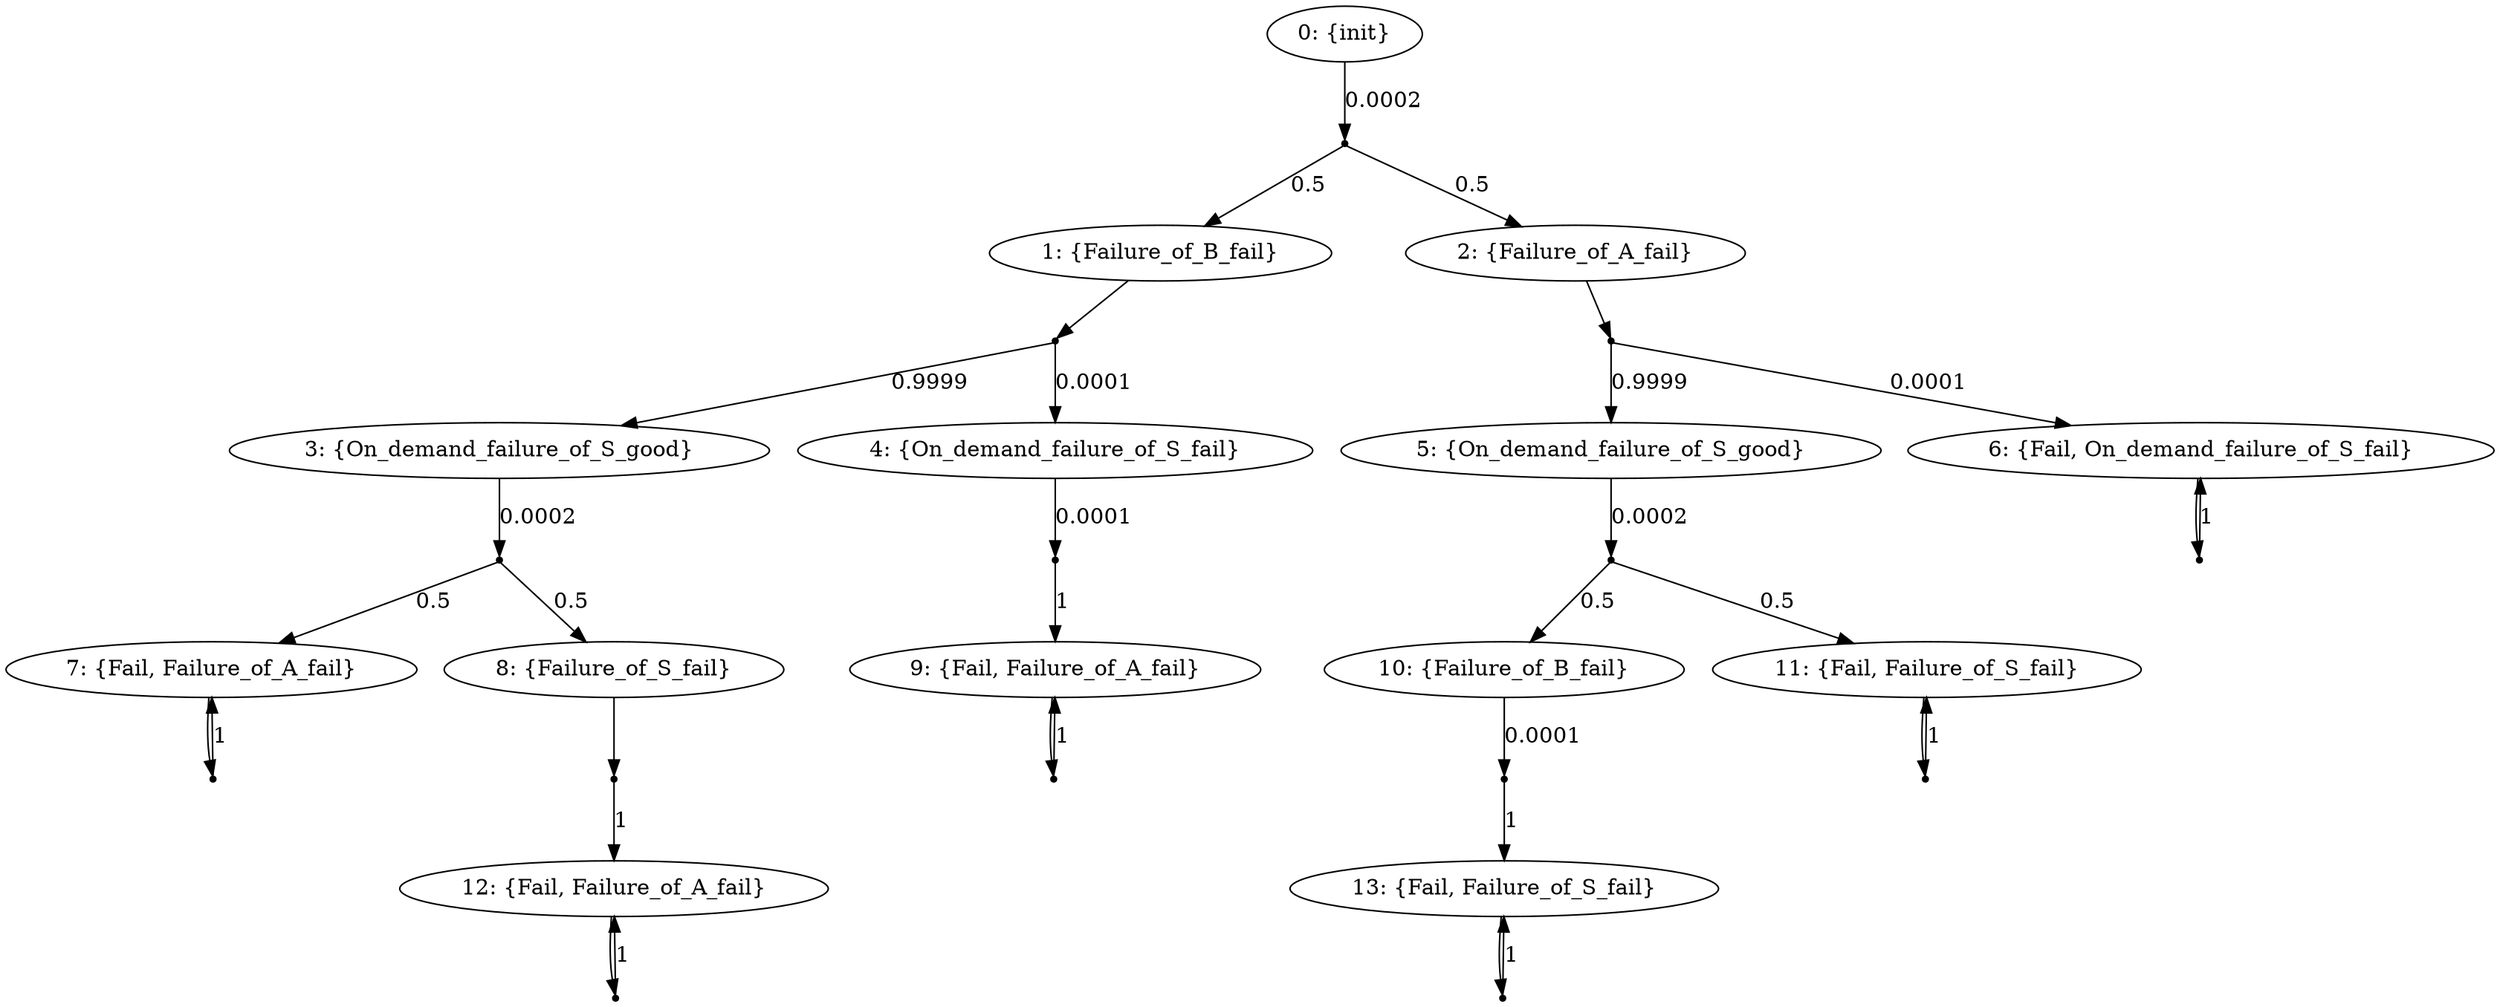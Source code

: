 digraph model {
	0 [ label = "0: {init}" ];
	1 [ label = "1: {Failure_of_B_fail}" ];
	2 [ label = "2: {Failure_of_A_fail}" ];
	3 [ label = "3: {On_demand_failure_of_S_good}" ];
	4 [ label = "4: {On_demand_failure_of_S_fail}" ];
	5 [ label = "5: {On_demand_failure_of_S_good}" ];
	6 [ label = "6: {Fail, On_demand_failure_of_S_fail}" ];
	7 [ label = "7: {Fail, Failure_of_A_fail}" ];
	8 [ label = "8: {Failure_of_S_fail}" ];
	9 [ label = "9: {Fail, Failure_of_A_fail}" ];
	10 [ label = "10: {Failure_of_B_fail}" ];
	11 [ label = "11: {Fail, Failure_of_S_fail}" ];
	12 [ label = "12: {Fail, Failure_of_A_fail}" ];
	13 [ label = "13: {Fail, Failure_of_S_fail}" ];
	"0c0" [shape = "point"];
	0 -> "0c0" [ label = "0.0002"]
;
	"0c0" -> 1 [ label= "0.5" ];
	"0c0" -> 2 [ label= "0.5" ];
	"1c0" [shape = "point"];
	1 -> "1c0";
	"1c0" -> 3 [ label= "0.9999" ];
	"1c0" -> 4 [ label= "0.0001" ];
	"2c0" [shape = "point"];
	2 -> "2c0";
	"2c0" -> 5 [ label= "0.9999" ];
	"2c0" -> 6 [ label= "0.0001" ];
	"3c0" [shape = "point"];
	3 -> "3c0" [ label = "0.0002"]
;
	"3c0" -> 7 [ label= "0.5" ];
	"3c0" -> 8 [ label= "0.5" ];
	"4c0" [shape = "point"];
	4 -> "4c0" [ label = "0.0001"]
;
	"4c0" -> 9 [ label= "1" ];
	"5c0" [shape = "point"];
	5 -> "5c0" [ label = "0.0002"]
;
	"5c0" -> 10 [ label= "0.5" ];
	"5c0" -> 11 [ label= "0.5" ];
	"6c0" [shape = "point"];
	6 -> "6c0";
	"6c0" -> 6 [ label= "1" ];
	"7c0" [shape = "point"];
	7 -> "7c0";
	"7c0" -> 7 [ label= "1" ];
	"8c0" [shape = "point"];
	8 -> "8c0";
	"8c0" -> 12 [ label= "1" ];
	"9c0" [shape = "point"];
	9 -> "9c0";
	"9c0" -> 9 [ label= "1" ];
	"10c0" [shape = "point"];
	10 -> "10c0" [ label = "0.0001"]
;
	"10c0" -> 13 [ label= "1" ];
	"11c0" [shape = "point"];
	11 -> "11c0";
	"11c0" -> 11 [ label= "1" ];
	"12c0" [shape = "point"];
	12 -> "12c0";
	"12c0" -> 12 [ label= "1" ];
	"13c0" [shape = "point"];
	13 -> "13c0";
	"13c0" -> 13 [ label= "1" ];
}
